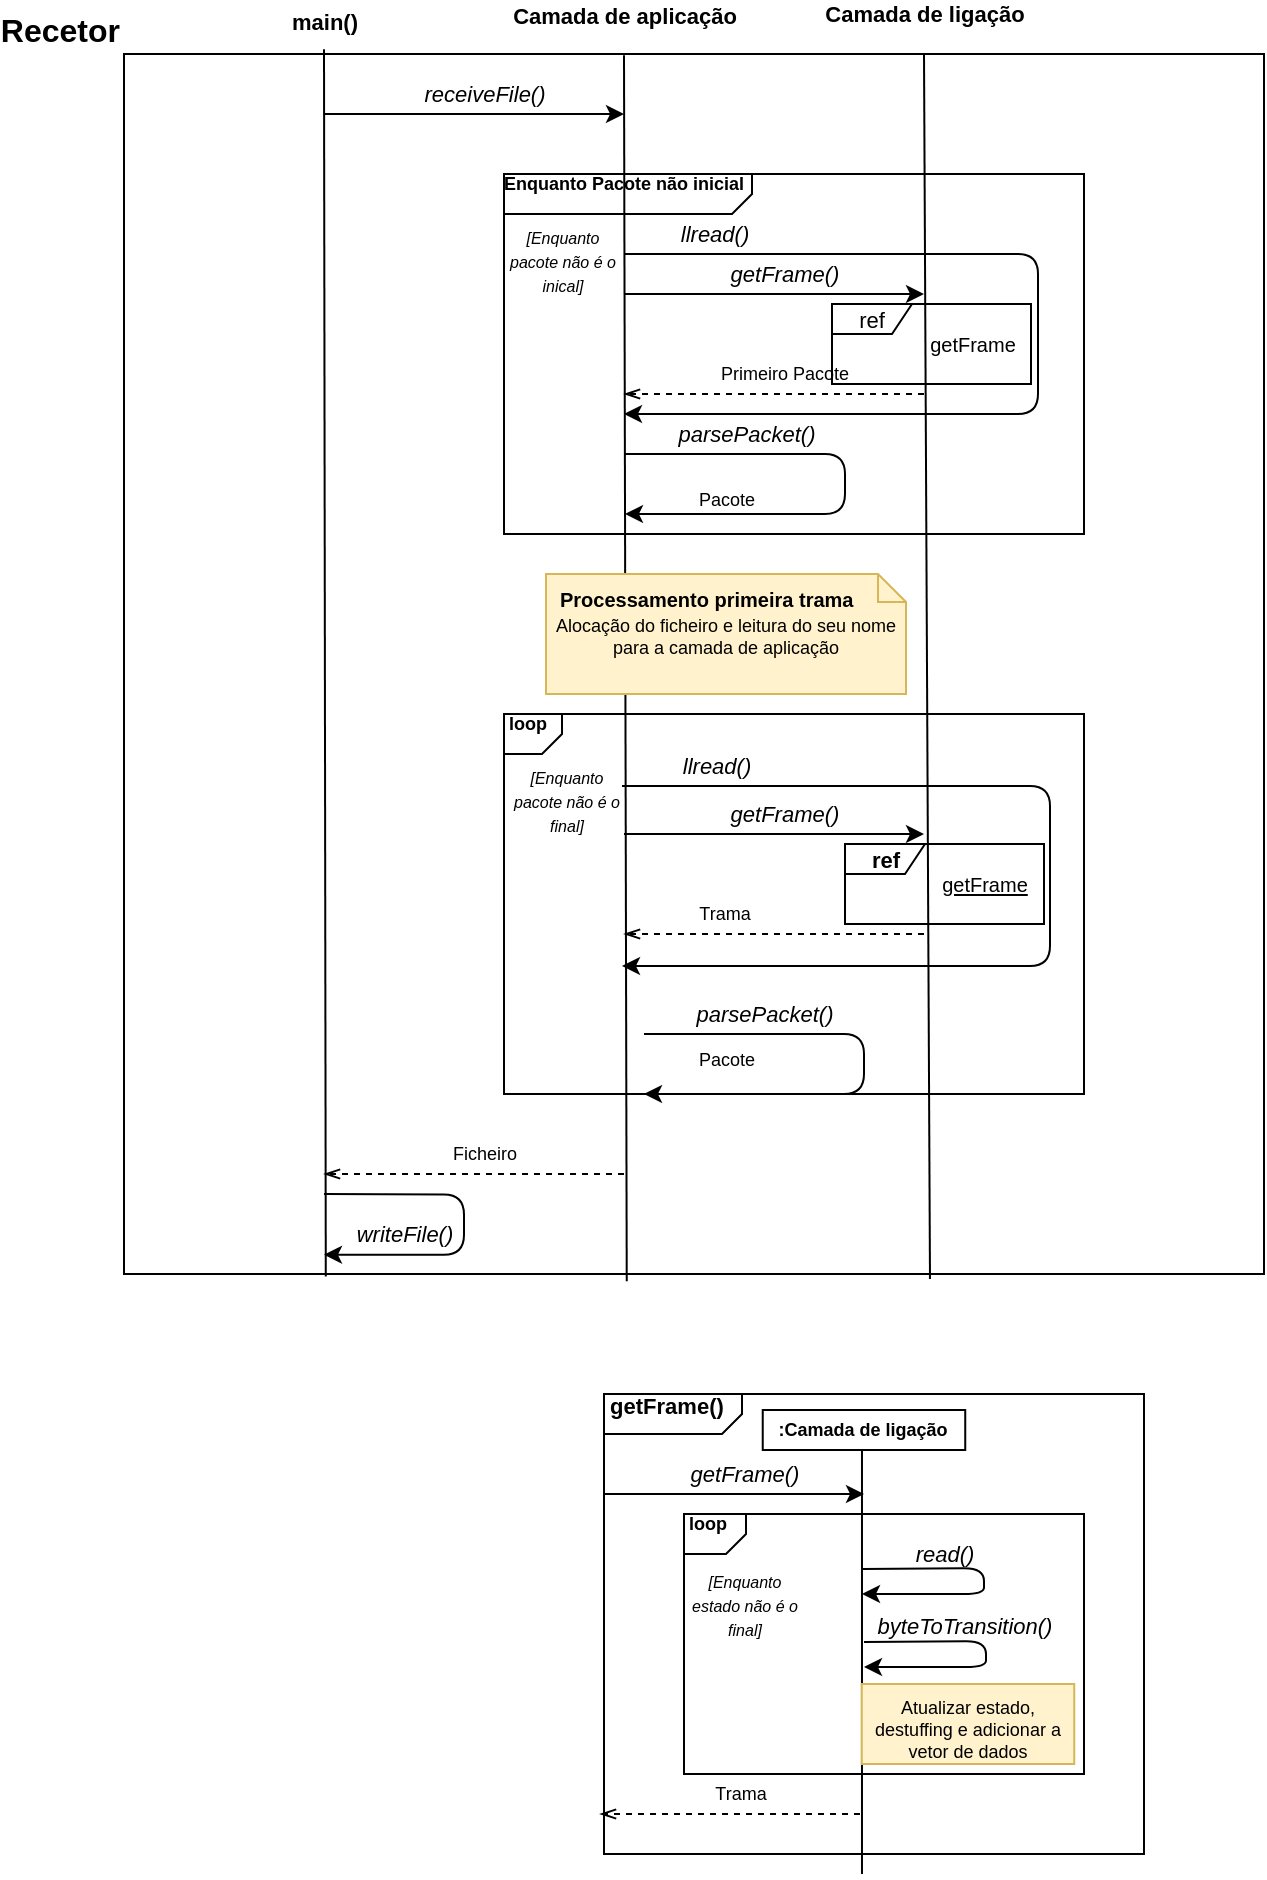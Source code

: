 <mxfile version="13.9.2" type="device"><diagram id="i_AK4kKkhME9d-xw5grj" name="Page-1"><mxGraphModel dx="1210" dy="634" grid="1" gridSize="10" guides="1" tooltips="1" connect="1" arrows="1" fold="1" page="1" pageScale="1" pageWidth="850" pageHeight="1100" math="0" shadow="0"><root><mxCell id="0"/><mxCell id="1" parent="0"/><mxCell id="wI6ukpJjx2y-EU0KS9OY-1" value="Recetor" style="rounded=0;whiteSpace=wrap;html=1;labelPosition=left;verticalLabelPosition=top;align=right;verticalAlign=bottom;fontStyle=1;fontSize=16;" vertex="1" parent="1"><mxGeometry x="140" y="350" width="570" height="610" as="geometry"/></mxCell><mxCell id="wI6ukpJjx2y-EU0KS9OY-33" value="&lt;b&gt;Enquanto Pacote não inicial&lt;/b&gt;" style="html=1;shape=mxgraph.sysml.package;overflow=fill;labelX=124.21;align=left;spacingLeft=5;verticalAlign=top;spacingTop=-3;fontSize=9;" vertex="1" parent="1"><mxGeometry x="330" y="410" width="290" height="180" as="geometry"/></mxCell><mxCell id="wI6ukpJjx2y-EU0KS9OY-5" value="&lt;div&gt;main()&lt;/div&gt;&lt;div&gt;&lt;br&gt;&lt;/div&gt;" style="endArrow=none;html=1;exitX=0.177;exitY=1.002;exitDx=0;exitDy=0;exitPerimeter=0;entryX=0.631;entryY=0;entryDx=0;entryDy=0;entryPerimeter=0;labelPosition=center;verticalLabelPosition=top;align=center;verticalAlign=bottom;fontStyle=1;labelBackgroundColor=none;" edge="1" parent="1" source="wI6ukpJjx2y-EU0KS9OY-1"><mxGeometry x="0.972" width="50" height="50" relative="1" as="geometry"><mxPoint x="240.32" y="809.76" as="sourcePoint"/><mxPoint x="240.0" y="347.6" as="targetPoint"/><Array as="points"/><mxPoint as="offset"/></mxGeometry></mxCell><mxCell id="wI6ukpJjx2y-EU0KS9OY-7" value="receiveFile()" style="endArrow=classic;html=1;fontStyle=2" edge="1" parent="1"><mxGeometry x="0.067" y="10" width="50" height="50" relative="1" as="geometry"><mxPoint x="240" y="380" as="sourcePoint"/><mxPoint x="390" y="380" as="targetPoint"/><mxPoint as="offset"/></mxGeometry></mxCell><mxCell id="wI6ukpJjx2y-EU0KS9OY-9" value="writeFile()" style="endArrow=classic;html=1;fontStyle=2" edge="1" parent="1"><mxGeometry x="0.059" y="-30" width="50" height="50" relative="1" as="geometry"><mxPoint x="240" y="920" as="sourcePoint"/><mxPoint x="240" y="950.34" as="targetPoint"/><mxPoint as="offset"/><Array as="points"><mxPoint x="310" y="920.34"/><mxPoint x="310" y="950.34"/></Array></mxGeometry></mxCell><mxCell id="wI6ukpJjx2y-EU0KS9OY-12" value="llread()" style="endArrow=classic;html=1;fontStyle=2" edge="1" parent="1"><mxGeometry x="-0.818" y="10" width="50" height="50" relative="1" as="geometry"><mxPoint x="390" y="450" as="sourcePoint"/><mxPoint x="390" y="530" as="targetPoint"/><mxPoint as="offset"/><Array as="points"><mxPoint x="597" y="450"/><mxPoint x="597" y="530"/></Array></mxGeometry></mxCell><mxCell id="wI6ukpJjx2y-EU0KS9OY-14" value="Primeiro Pacote" style="endArrow=openThin;html=1;dashed=1;endFill=0;verticalAlign=middle;fontSize=9;" edge="1" parent="1"><mxGeometry x="-0.067" y="-10" width="50" height="50" relative="1" as="geometry"><mxPoint x="540" y="520" as="sourcePoint"/><mxPoint x="390" y="520" as="targetPoint"/><mxPoint as="offset"/></mxGeometry></mxCell><mxCell id="wI6ukpJjx2y-EU0KS9OY-25" value="Ficheiro" style="endArrow=openThin;html=1;dashed=1;endFill=0;verticalAlign=middle;fontSize=9;" edge="1" parent="1"><mxGeometry x="-0.067" y="-10" width="50" height="50" relative="1" as="geometry"><mxPoint x="390" y="910" as="sourcePoint"/><mxPoint x="240" y="910" as="targetPoint"/><mxPoint as="offset"/></mxGeometry></mxCell><mxCell id="wI6ukpJjx2y-EU0KS9OY-37" value="&amp;nbsp;loop" style="html=1;shape=mxgraph.sysml.package;overflow=fill;labelX=29.31;align=left;spacingLeft=5;verticalAlign=top;spacingTop=-3;fontSize=9;fontStyle=1" vertex="1" parent="1"><mxGeometry x="330" y="680" width="290" height="190" as="geometry"/></mxCell><mxCell id="wI6ukpJjx2y-EU0KS9OY-38" value="llread()" style="endArrow=classic;html=1;fontStyle=2;labelBackgroundColor=none;" edge="1" parent="1"><mxGeometry x="-0.818" y="10" width="50" height="50" relative="1" as="geometry"><mxPoint x="389" y="716" as="sourcePoint"/><mxPoint x="389" y="806" as="targetPoint"/><mxPoint as="offset"/><Array as="points"><mxPoint x="603" y="716"/><mxPoint x="603" y="806"/></Array></mxGeometry></mxCell><mxCell id="wI6ukpJjx2y-EU0KS9OY-39" value="Trama" style="endArrow=openThin;html=1;dashed=1;endFill=0;verticalAlign=middle;fontSize=9;" edge="1" parent="1"><mxGeometry x="0.333" y="-10" width="50" height="50" relative="1" as="geometry"><mxPoint x="540" y="790" as="sourcePoint"/><mxPoint x="390" y="790" as="targetPoint"/><mxPoint as="offset"/></mxGeometry></mxCell><mxCell id="wI6ukpJjx2y-EU0KS9OY-40" value="getFrame()" style="endArrow=classic;html=1;fontStyle=2" edge="1" parent="1"><mxGeometry x="0.067" y="10" width="50" height="50" relative="1" as="geometry"><mxPoint x="390" y="740" as="sourcePoint"/><mxPoint x="540" y="740" as="targetPoint"/><mxPoint as="offset"/></mxGeometry></mxCell><mxCell id="wI6ukpJjx2y-EU0KS9OY-6" value="Camada de aplicação" style="endArrow=none;html=1;exitX=0.441;exitY=1.006;exitDx=0;exitDy=0;exitPerimeter=0;entryX=0.631;entryY=0;entryDx=0;entryDy=0;entryPerimeter=0;labelPosition=center;verticalLabelPosition=top;align=center;verticalAlign=bottom;fontStyle=1" edge="1" parent="1" source="wI6ukpJjx2y-EU0KS9OY-1"><mxGeometry x="1" y="-11" width="50" height="50" relative="1" as="geometry"><mxPoint x="391.56" y="650" as="sourcePoint"/><mxPoint x="390" y="350.6" as="targetPoint"/><Array as="points"/><mxPoint x="-11" y="-11" as="offset"/></mxGeometry></mxCell><mxCell id="wI6ukpJjx2y-EU0KS9OY-42" value="Alocação do ficheiro e leitura do seu nome para a camada de aplicação" style="shape=note2;boundedLbl=1;whiteSpace=wrap;html=1;size=14;verticalAlign=top;align=center;fontSize=9;fillColor=#fff2cc;strokeColor=#d6b656;" vertex="1" parent="1"><mxGeometry x="351" y="610" width="180" height="60" as="geometry"/></mxCell><mxCell id="wI6ukpJjx2y-EU0KS9OY-43" value="Processamento primeira trama" style="resizeWidth=1;part=1;strokeColor=none;fillColor=none;align=left;spacingLeft=5;fontSize=10;fontStyle=1" vertex="1" parent="wI6ukpJjx2y-EU0KS9OY-42"><mxGeometry width="180" height="25" relative="1" as="geometry"/></mxCell><mxCell id="wI6ukpJjx2y-EU0KS9OY-32" value="getFrame()" style="endArrow=classic;html=1;fontStyle=2" edge="1" parent="1"><mxGeometry x="0.067" y="10" width="50" height="50" relative="1" as="geometry"><mxPoint x="390" y="470" as="sourcePoint"/><mxPoint x="540" y="470" as="targetPoint"/><mxPoint as="offset"/></mxGeometry></mxCell><mxCell id="wI6ukpJjx2y-EU0KS9OY-48" value="ref" style="shape=umlFrame;whiteSpace=wrap;html=1;fontSize=11;width=40;height=15;" vertex="1" parent="1"><mxGeometry x="494" y="475" width="99.5" height="40" as="geometry"/></mxCell><mxCell id="wI6ukpJjx2y-EU0KS9OY-49" value="getFrame" style="text;html=1;strokeColor=none;fillColor=none;align=center;verticalAlign=middle;whiteSpace=wrap;rounded=0;fontSize=10;" vertex="1" parent="1"><mxGeometry x="534.5" y="482.5" width="59" height="25" as="geometry"/></mxCell><mxCell id="wI6ukpJjx2y-EU0KS9OY-10" value="Camada de ligação" style="endArrow=none;html=1;exitX=0.707;exitY=1.004;exitDx=0;exitDy=0;exitPerimeter=0;entryX=0.631;entryY=0;entryDx=0;entryDy=0;entryPerimeter=0;labelPosition=center;verticalLabelPosition=top;align=center;verticalAlign=bottom;fontStyle=1" edge="1" parent="1" source="wI6ukpJjx2y-EU0KS9OY-1"><mxGeometry x="1" y="-11" width="50" height="50" relative="1" as="geometry"><mxPoint x="541.56" y="649.4" as="sourcePoint"/><mxPoint x="540" y="350.0" as="targetPoint"/><Array as="points"/><mxPoint x="-11" y="-11" as="offset"/></mxGeometry></mxCell><mxCell id="wI6ukpJjx2y-EU0KS9OY-50" value="&lt;b&gt;ref&lt;/b&gt;" style="shape=umlFrame;whiteSpace=wrap;html=1;fontSize=11;width=40;height=15;" vertex="1" parent="1"><mxGeometry x="500.5" y="745" width="99.5" height="40" as="geometry"/></mxCell><mxCell id="wI6ukpJjx2y-EU0KS9OY-51" value="getFrame" style="text;html=1;strokeColor=none;fillColor=none;align=center;verticalAlign=middle;whiteSpace=wrap;rounded=0;fontSize=10;fontStyle=4" vertex="1" parent="1"><mxGeometry x="541" y="752.5" width="59" height="25" as="geometry"/></mxCell><mxCell id="wI6ukpJjx2y-EU0KS9OY-52" value="&lt;b&gt;&amp;nbsp;getFrame()&lt;/b&gt;" style="html=1;shape=mxgraph.sysml.package;overflow=fill;labelX=69.62;align=left;spacingLeft=5;verticalAlign=top;spacingTop=-3;fontSize=11;" vertex="1" parent="1"><mxGeometry x="380" y="1020" width="270" height="230" as="geometry"/></mxCell><mxCell id="wI6ukpJjx2y-EU0KS9OY-55" value="Pacote" style="text;html=1;strokeColor=none;fillColor=none;align=center;verticalAlign=middle;whiteSpace=wrap;rounded=0;fontSize=9;" vertex="1" parent="1"><mxGeometry x="411.5" y="840" width="59" height="25" as="geometry"/></mxCell><mxCell id="wI6ukpJjx2y-EU0KS9OY-65" value="Pacote" style="text;html=1;strokeColor=none;fillColor=none;align=center;verticalAlign=middle;whiteSpace=wrap;rounded=0;fontSize=9;" vertex="1" parent="1"><mxGeometry x="412" y="560" width="59" height="25" as="geometry"/></mxCell><mxCell id="wI6ukpJjx2y-EU0KS9OY-64" value="parsePacket()" style="endArrow=classic;html=1;fontStyle=2;labelBackgroundColor=none;" edge="1" parent="1"><mxGeometry x="-0.52" y="10" width="50" height="50" relative="1" as="geometry"><mxPoint x="390.5" y="550" as="sourcePoint"/><mxPoint x="390.5" y="580" as="targetPoint"/><mxPoint as="offset"/><Array as="points"><mxPoint x="500.5" y="550"/><mxPoint x="500.5" y="580"/></Array></mxGeometry></mxCell><mxCell id="wI6ukpJjx2y-EU0KS9OY-66" value="Trama" style="endArrow=openThin;html=1;dashed=1;endFill=0;verticalAlign=middle;fontSize=9;" edge="1" parent="1"><mxGeometry x="-0.067" y="-10" width="50" height="50" relative="1" as="geometry"><mxPoint x="508" y="1230" as="sourcePoint"/><mxPoint x="378" y="1230" as="targetPoint"/><mxPoint as="offset"/></mxGeometry></mxCell><mxCell id="wI6ukpJjx2y-EU0KS9OY-69" value="&lt;b&gt;:Camada de ligação&lt;br&gt;&lt;/b&gt;" style="rounded=0;whiteSpace=wrap;html=1;fontSize=9;" vertex="1" parent="1"><mxGeometry x="459.37" y="1028" width="101.25" height="20" as="geometry"/></mxCell><mxCell id="wI6ukpJjx2y-EU0KS9OY-71" value="&amp;nbsp;&lt;b&gt;loop&lt;/b&gt;" style="html=1;shape=mxgraph.sysml.package;overflow=fill;labelX=31.38;align=left;spacingLeft=5;verticalAlign=top;spacingTop=-3;fontSize=9;" vertex="1" parent="1"><mxGeometry x="420" y="1080" width="200" height="130" as="geometry"/></mxCell><mxCell id="wI6ukpJjx2y-EU0KS9OY-72" value="&lt;div align=&quot;center&quot;&gt;&lt;i&gt;&lt;font style=&quot;font-size: 8px&quot;&gt;[Enquanto pacote não é o final]&lt;/font&gt;&lt;/i&gt;&lt;br&gt;&lt;/div&gt;" style="text;html=1;strokeColor=none;fillColor=none;align=left;verticalAlign=middle;whiteSpace=wrap;rounded=0;fontSize=10;fontStyle=0" vertex="1" parent="1"><mxGeometry x="331" y="710" width="59" height="25" as="geometry"/></mxCell><mxCell id="wI6ukpJjx2y-EU0KS9OY-73" value="&lt;i style=&quot;font-size: 8px&quot;&gt;&lt;font style=&quot;font-size: 8px&quot;&gt;[Enquanto pacote não é o inical]&lt;/font&gt;&lt;br&gt;&lt;/i&gt;" style="text;html=1;strokeColor=none;fillColor=none;align=center;verticalAlign=middle;whiteSpace=wrap;rounded=0;fontSize=10;fontStyle=0" vertex="1" parent="1"><mxGeometry x="330" y="440" width="59" height="25" as="geometry"/></mxCell><mxCell id="wI6ukpJjx2y-EU0KS9OY-74" value="getFrame()" style="endArrow=classic;html=1;fontStyle=2" edge="1" parent="1"><mxGeometry x="0.067" y="10" width="50" height="50" relative="1" as="geometry"><mxPoint x="380" y="1070" as="sourcePoint"/><mxPoint x="510" y="1070" as="targetPoint"/><mxPoint as="offset"/></mxGeometry></mxCell><mxCell id="wI6ukpJjx2y-EU0KS9OY-70" value="" style="endArrow=none;html=1;labelBackgroundColor=none;fontSize=9;" edge="1" parent="1"><mxGeometry width="50" height="50" relative="1" as="geometry"><mxPoint x="508.99" y="1260" as="sourcePoint"/><mxPoint x="508.99" y="1048" as="targetPoint"/></mxGeometry></mxCell><mxCell id="wI6ukpJjx2y-EU0KS9OY-75" value="&lt;div align=&quot;center&quot;&gt;&lt;i&gt;&lt;font style=&quot;font-size: 8px&quot;&gt;[Enquanto estado não é o final]&lt;/font&gt;&lt;/i&gt;&lt;br&gt;&lt;/div&gt;" style="text;html=1;strokeColor=none;fillColor=none;align=left;verticalAlign=middle;whiteSpace=wrap;rounded=0;fontSize=10;fontStyle=0" vertex="1" parent="1"><mxGeometry x="420" y="1112.5" width="59" height="25" as="geometry"/></mxCell><mxCell id="wI6ukpJjx2y-EU0KS9OY-76" value="parsePacket()" style="endArrow=classic;html=1;fontStyle=2;labelBackgroundColor=none;" edge="1" parent="1"><mxGeometry x="-0.52" y="10" width="50" height="50" relative="1" as="geometry"><mxPoint x="400" y="840.0" as="sourcePoint"/><mxPoint x="400" y="870.0" as="targetPoint"/><mxPoint as="offset"/><Array as="points"><mxPoint x="510" y="840"/><mxPoint x="510" y="870"/></Array></mxGeometry></mxCell><mxCell id="wI6ukpJjx2y-EU0KS9OY-54" value="read()" style="endArrow=classic;html=1;fontStyle=2;labelBackgroundColor=none;" edge="1" parent="1"><mxGeometry x="-0.392" y="7" width="50" height="50" relative="1" as="geometry"><mxPoint x="509" y="1107.5" as="sourcePoint"/><mxPoint x="509" y="1120" as="targetPoint"/><mxPoint as="offset"/><Array as="points"><mxPoint x="570" y="1107"/><mxPoint x="570" y="1120"/></Array></mxGeometry></mxCell><mxCell id="wI6ukpJjx2y-EU0KS9OY-77" value="byteToTransition()" style="endArrow=classic;html=1;fontStyle=2;labelBackgroundColor=none;" edge="1" parent="1"><mxGeometry x="-0.258" y="8" width="50" height="50" relative="1" as="geometry"><mxPoint x="510.0" y="1144.0" as="sourcePoint"/><mxPoint x="510.0" y="1156.5" as="targetPoint"/><mxPoint as="offset"/><Array as="points"><mxPoint x="571" y="1143.5"/><mxPoint x="571" y="1156.5"/></Array></mxGeometry></mxCell><mxCell id="wI6ukpJjx2y-EU0KS9OY-79" value="Atualizar estado, destuffing e adicionar a vetor de dados" style="shape=note2;boundedLbl=1;whiteSpace=wrap;html=1;size=0;verticalAlign=top;align=center;fontSize=9;fillColor=#fff2cc;strokeColor=#d6b656;" vertex="1" parent="1"><mxGeometry x="508.87" y="1165" width="106.25" height="40" as="geometry"/></mxCell></root></mxGraphModel></diagram></mxfile>